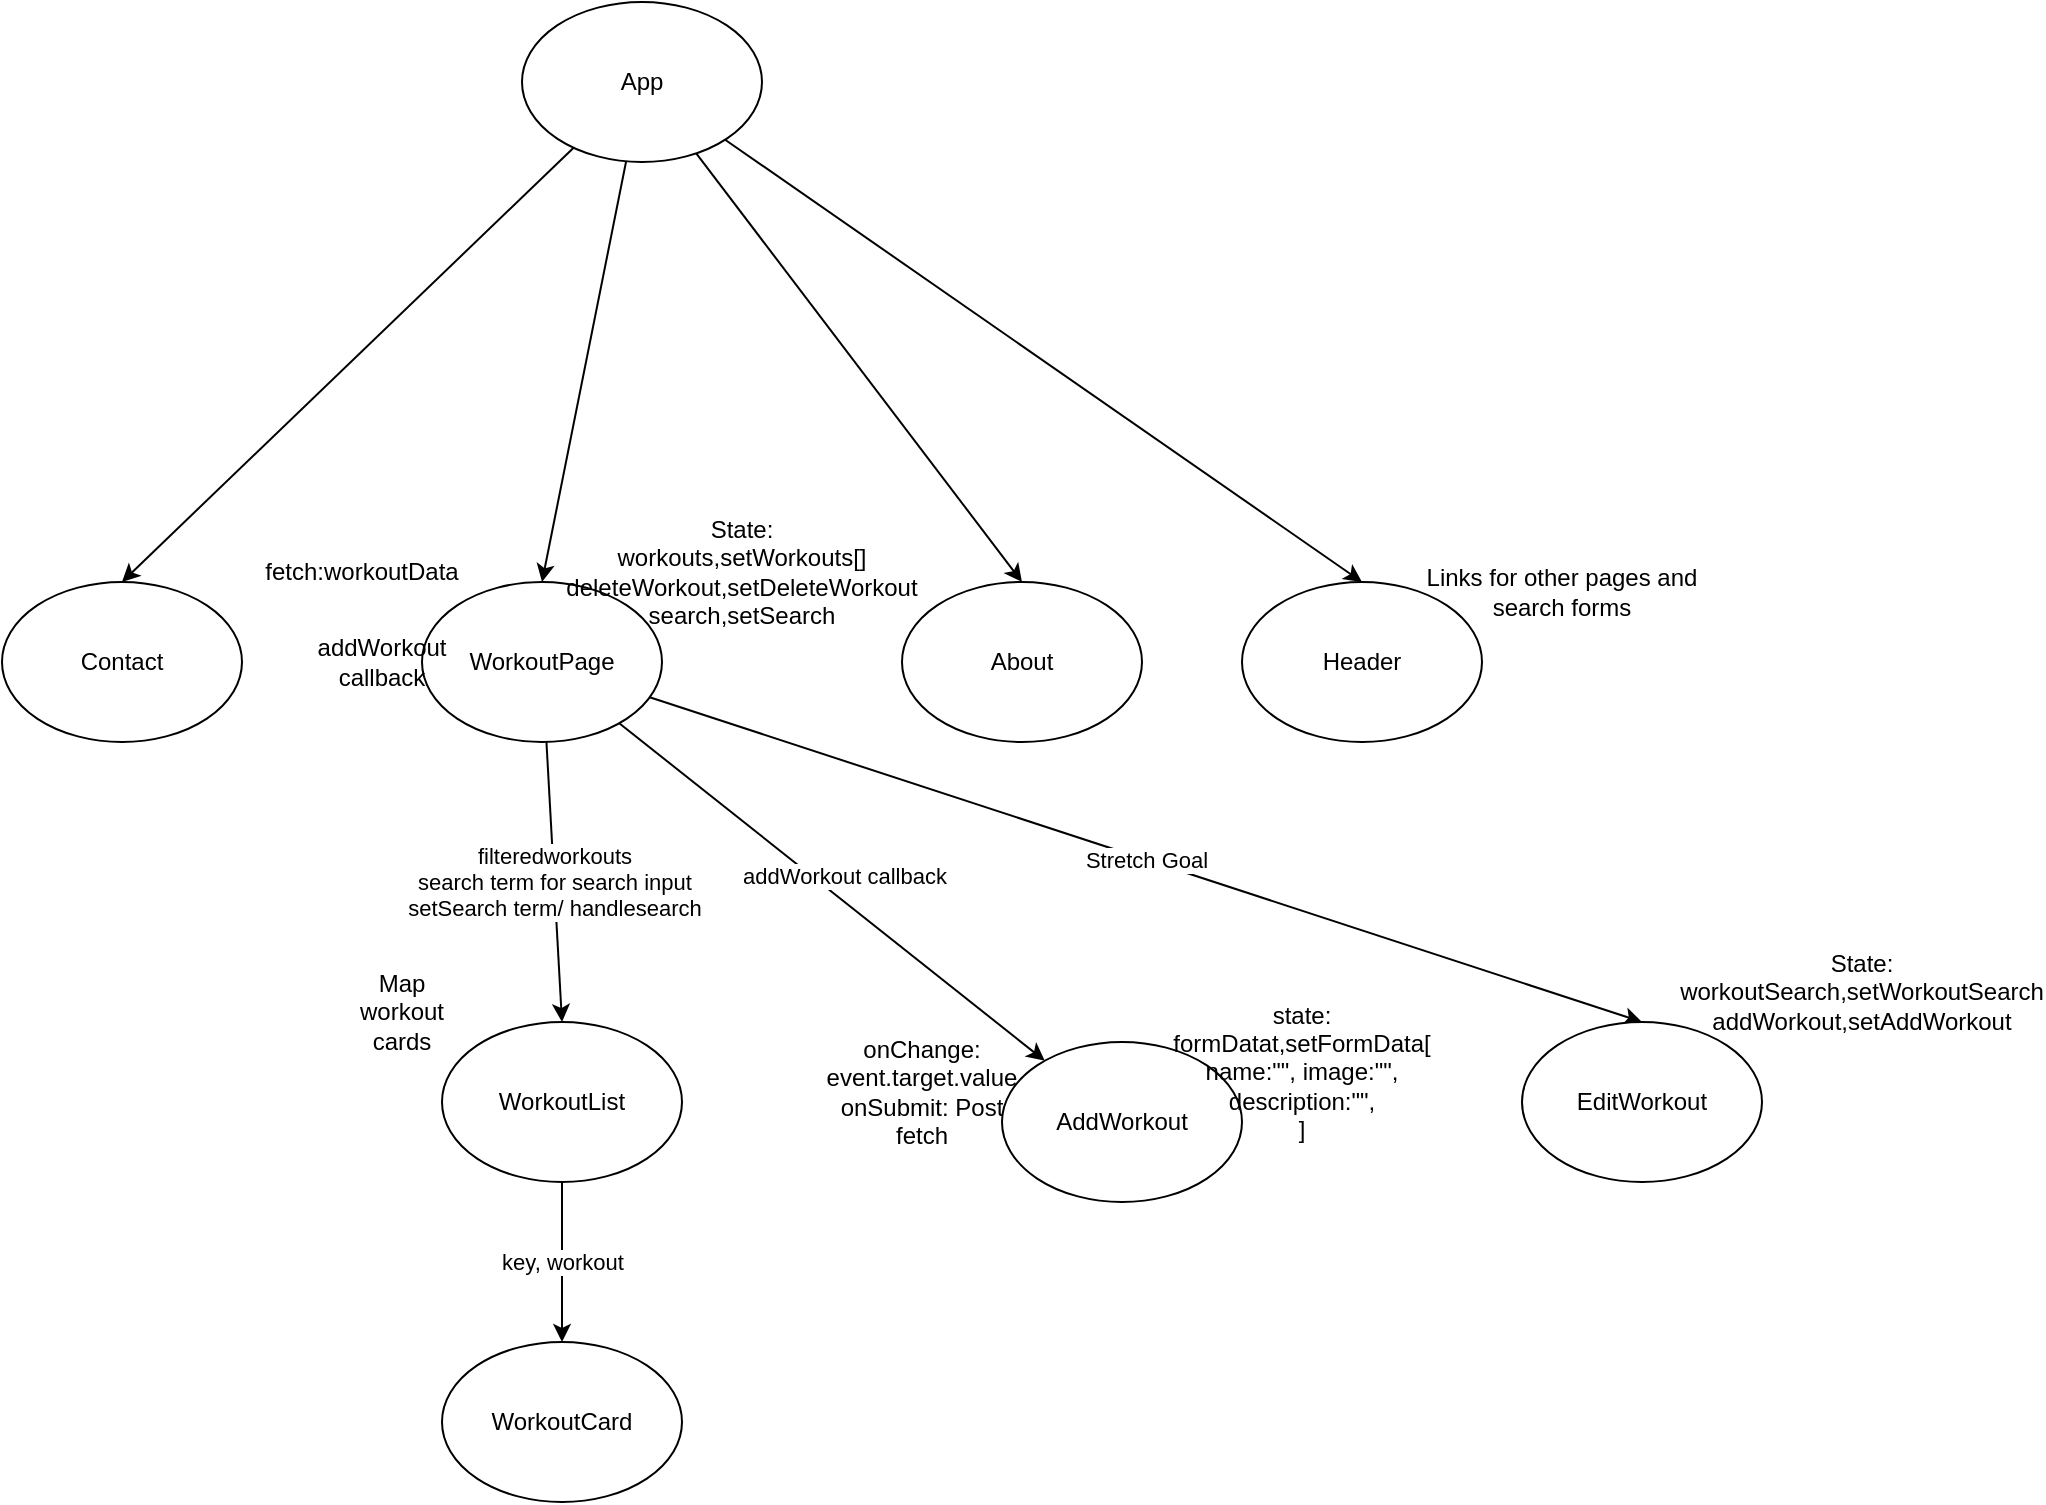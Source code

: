 <mxfile>
    <diagram id="D4J3AJxMe19T4933es7n" name="Page-1">
        <mxGraphModel dx="260" dy="750" grid="1" gridSize="10" guides="1" tooltips="1" connect="1" arrows="1" fold="1" page="1" pageScale="1" pageWidth="850" pageHeight="1100" math="0" shadow="0">
            <root>
                <mxCell id="0"/>
                <mxCell id="1" parent="0"/>
                <mxCell id="9" style="edgeStyle=none;html=1;entryX=0.5;entryY=0;entryDx=0;entryDy=0;" parent="1" source="2" target="6" edge="1">
                    <mxGeometry relative="1" as="geometry"/>
                </mxCell>
                <mxCell id="10" style="edgeStyle=none;html=1;entryX=0.5;entryY=0;entryDx=0;entryDy=0;" parent="1" source="2" target="4" edge="1">
                    <mxGeometry relative="1" as="geometry"/>
                </mxCell>
                <mxCell id="36" style="edgeStyle=none;html=1;entryX=0.5;entryY=0;entryDx=0;entryDy=0;" parent="1" source="2" target="33" edge="1">
                    <mxGeometry relative="1" as="geometry"/>
                </mxCell>
                <mxCell id="39" style="edgeStyle=none;html=1;entryX=0.5;entryY=0;entryDx=0;entryDy=0;" parent="1" source="2" target="14" edge="1">
                    <mxGeometry relative="1" as="geometry"/>
                </mxCell>
                <mxCell id="2" value="App" style="ellipse;whiteSpace=wrap;html=1;" parent="1" vertex="1">
                    <mxGeometry x="390" y="60" width="120" height="80" as="geometry"/>
                </mxCell>
                <mxCell id="4" value="Contact" style="ellipse;whiteSpace=wrap;html=1;" parent="1" vertex="1">
                    <mxGeometry x="130" y="350" width="120" height="80" as="geometry"/>
                </mxCell>
                <mxCell id="6" value="About" style="ellipse;whiteSpace=wrap;html=1;" parent="1" vertex="1">
                    <mxGeometry x="580" y="350" width="120" height="80" as="geometry"/>
                </mxCell>
                <mxCell id="17" value="Stretch Goal" style="edgeStyle=none;html=1;entryX=0.5;entryY=0;entryDx=0;entryDy=0;" parent="1" source="14" target="30" edge="1">
                    <mxGeometry relative="1" as="geometry">
                        <mxPoint x="525.56" y="693.469" as="targetPoint"/>
                    </mxGeometry>
                </mxCell>
                <mxCell id="20" value="filteredworkouts&lt;br&gt;search term for search input&lt;br&gt;setSearch term/ handlesearch" style="edgeStyle=none;html=1;entryX=0.5;entryY=0;entryDx=0;entryDy=0;" parent="1" source="14" target="18" edge="1">
                    <mxGeometry relative="1" as="geometry"/>
                </mxCell>
                <mxCell id="38" value="addWorkout callback" style="edgeStyle=none;html=1;" parent="1" source="14" target="28" edge="1">
                    <mxGeometry y="10" relative="1" as="geometry">
                        <mxPoint as="offset"/>
                    </mxGeometry>
                </mxCell>
                <mxCell id="14" value="WorkoutPage" style="ellipse;whiteSpace=wrap;html=1;" parent="1" vertex="1">
                    <mxGeometry x="340" y="350" width="120" height="80" as="geometry"/>
                </mxCell>
                <mxCell id="23" value="key, workout" style="edgeStyle=none;html=1;" parent="1" source="18" target="22" edge="1">
                    <mxGeometry relative="1" as="geometry"/>
                </mxCell>
                <mxCell id="18" value="WorkoutList" style="ellipse;whiteSpace=wrap;html=1;" parent="1" vertex="1">
                    <mxGeometry x="350" y="570" width="120" height="80" as="geometry"/>
                </mxCell>
                <mxCell id="22" value="WorkoutCard" style="ellipse;whiteSpace=wrap;html=1;" parent="1" vertex="1">
                    <mxGeometry x="350" y="730" width="120" height="80" as="geometry"/>
                </mxCell>
                <mxCell id="24" value="State:&lt;br&gt;workoutSearch,setWorkoutSearch&lt;br&gt;addWorkout,setAddWorkout" style="text;html=1;strokeColor=none;fillColor=none;align=center;verticalAlign=middle;whiteSpace=wrap;rounded=0;" parent="1" vertex="1">
                    <mxGeometry x="1030" y="540" width="60" height="30" as="geometry"/>
                </mxCell>
                <mxCell id="26" value="fetch:workoutData" style="text;html=1;strokeColor=none;fillColor=none;align=center;verticalAlign=middle;whiteSpace=wrap;rounded=0;" parent="1" vertex="1">
                    <mxGeometry x="280" y="330" width="60" height="30" as="geometry"/>
                </mxCell>
                <mxCell id="27" value="State:&lt;br&gt;workouts,setWorkouts[]&lt;br&gt;deleteWorkout,setDeleteWorkout&lt;br&gt;search,setSearch" style="text;html=1;strokeColor=none;fillColor=none;align=center;verticalAlign=middle;whiteSpace=wrap;rounded=0;" parent="1" vertex="1">
                    <mxGeometry x="470" y="330" width="60" height="30" as="geometry"/>
                </mxCell>
                <mxCell id="28" value="AddWorkout" style="ellipse;whiteSpace=wrap;html=1;" parent="1" vertex="1">
                    <mxGeometry x="630" y="580" width="120" height="80" as="geometry"/>
                </mxCell>
                <mxCell id="30" value="EditWorkout" style="ellipse;whiteSpace=wrap;html=1;" parent="1" vertex="1">
                    <mxGeometry x="890" y="570" width="120" height="80" as="geometry"/>
                </mxCell>
                <mxCell id="33" value="Header" style="ellipse;whiteSpace=wrap;html=1;" parent="1" vertex="1">
                    <mxGeometry x="750" y="350" width="120" height="80" as="geometry"/>
                </mxCell>
                <mxCell id="37" value="Links for other pages and search forms" style="text;html=1;strokeColor=none;fillColor=none;align=center;verticalAlign=middle;whiteSpace=wrap;rounded=0;" parent="1" vertex="1">
                    <mxGeometry x="830" y="340" width="160" height="30" as="geometry"/>
                </mxCell>
                <mxCell id="40" value="Map workout cards" style="text;html=1;strokeColor=none;fillColor=none;align=center;verticalAlign=middle;whiteSpace=wrap;rounded=0;" parent="1" vertex="1">
                    <mxGeometry x="300" y="550" width="60" height="30" as="geometry"/>
                </mxCell>
                <mxCell id="42" value="addWorkout callback" style="text;html=1;strokeColor=none;fillColor=none;align=center;verticalAlign=middle;whiteSpace=wrap;rounded=0;" parent="1" vertex="1">
                    <mxGeometry x="290" y="375" width="60" height="30" as="geometry"/>
                </mxCell>
                <mxCell id="44" value="state:&lt;br&gt;formDatat,setFormData[&lt;br&gt;name:&quot;&quot;, image:&quot;&quot;,&lt;br&gt;description:&quot;&quot;,&lt;br&gt;]" style="text;html=1;strokeColor=none;fillColor=none;align=center;verticalAlign=middle;whiteSpace=wrap;rounded=0;" parent="1" vertex="1">
                    <mxGeometry x="750" y="580" width="60" height="30" as="geometry"/>
                </mxCell>
                <mxCell id="45" value="onChange:&lt;br&gt;event.target.value&lt;br&gt;onSubmit: Post fetch" style="text;html=1;strokeColor=none;fillColor=none;align=center;verticalAlign=middle;whiteSpace=wrap;rounded=0;" parent="1" vertex="1">
                    <mxGeometry x="560" y="590" width="60" height="30" as="geometry"/>
                </mxCell>
            </root>
        </mxGraphModel>
    </diagram>
</mxfile>